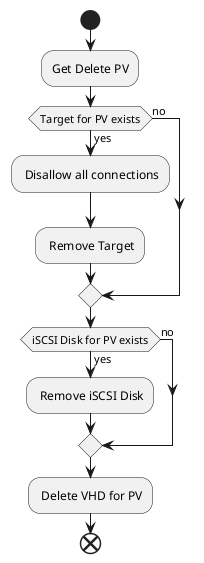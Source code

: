 @startuml
start
:Get Delete PV;
if(Target for PV exists) then (yes)
    : Disallow all connections;
    : Remove Target;
else (no)
endif
if(iSCSI Disk for PV exists) then (yes)
    : Remove iSCSI Disk;
else (no)
endif
: Delete VHD for PV;
end
@enduml